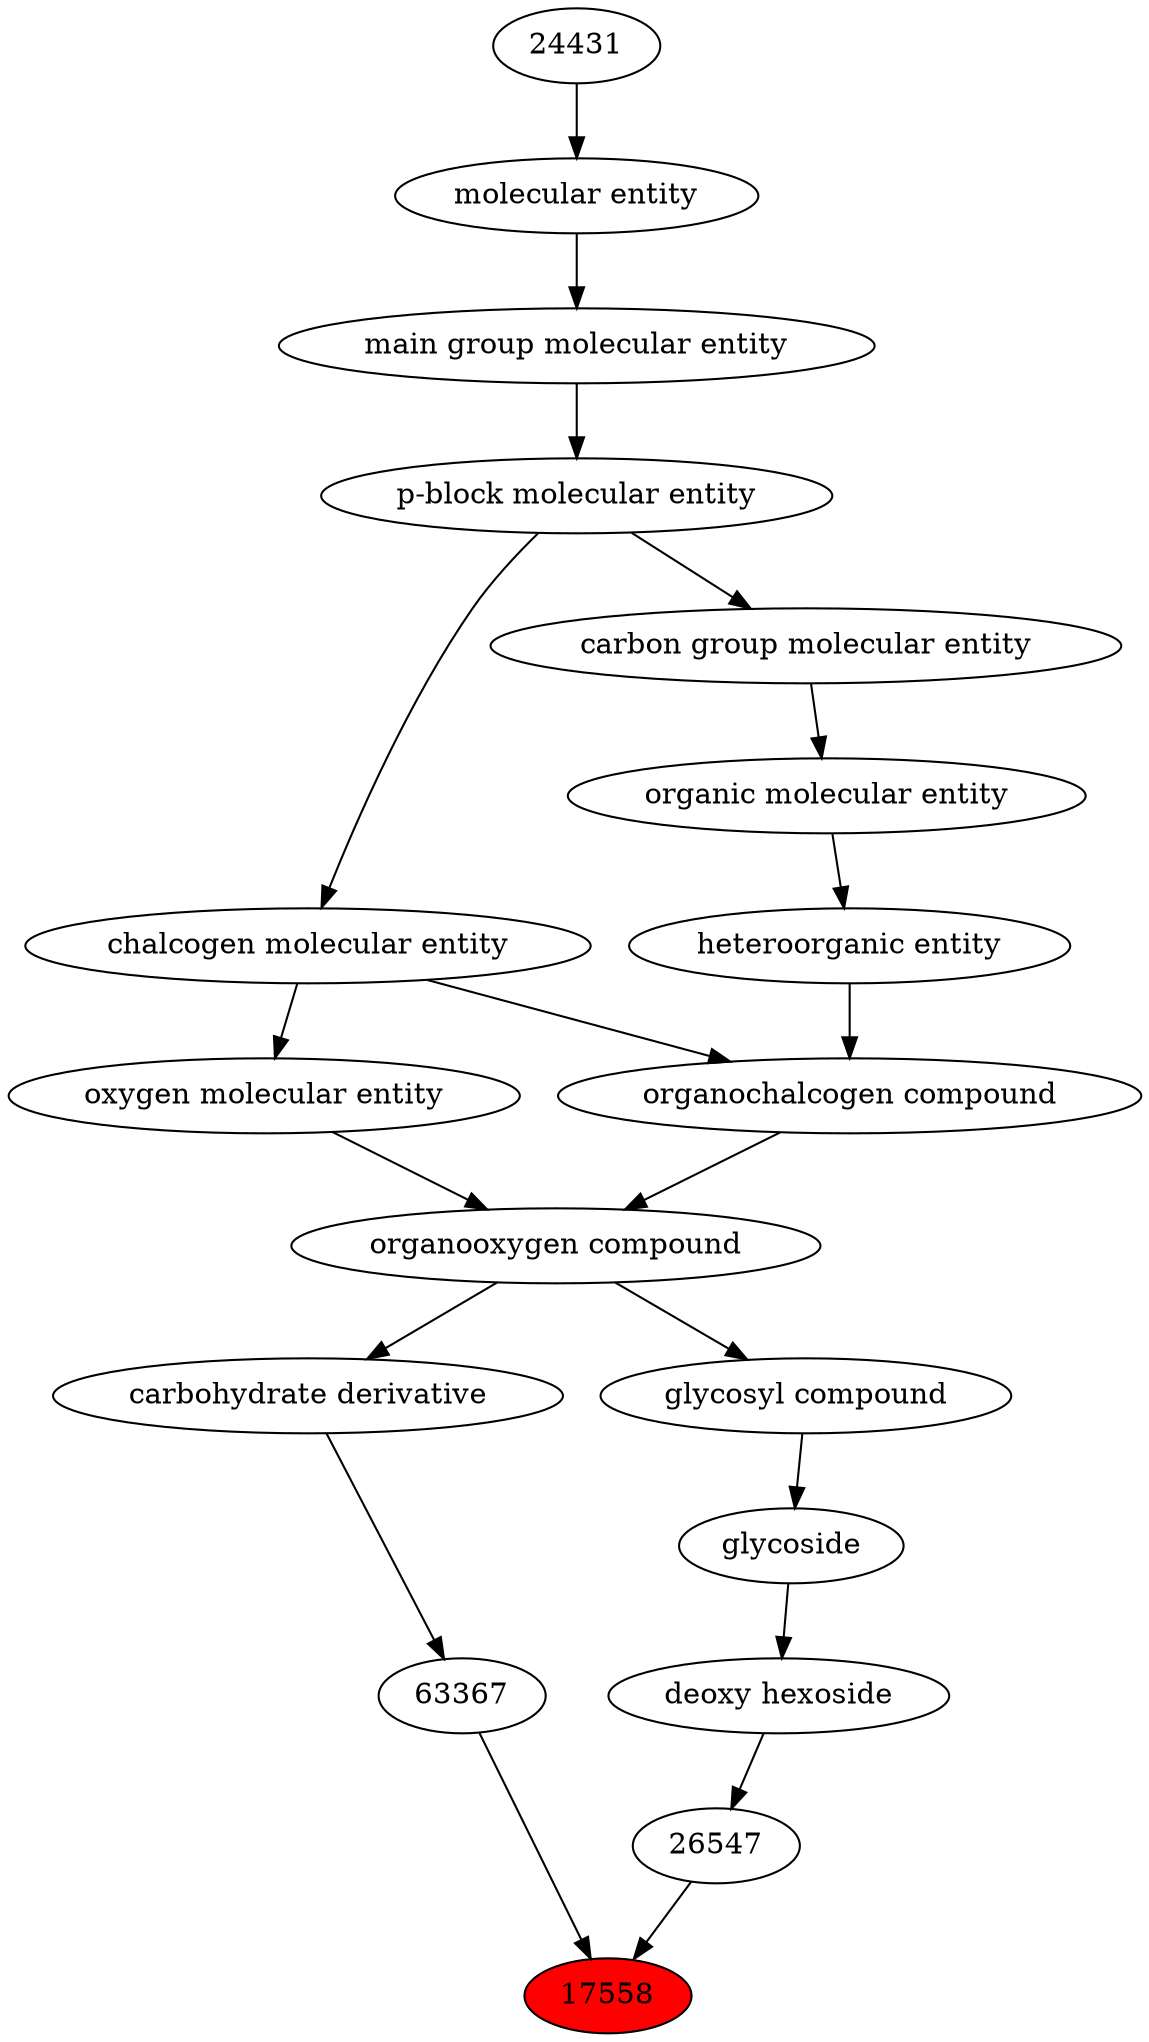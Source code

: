 digraph tree{ 
17558 [label="17558" fillcolor=red style=filled]
63367 -> 17558
26547 -> 17558
63367 [label="63367"]
63299 -> 63367
26547 [label="26547"]
35315 -> 26547
63299 [label="carbohydrate derivative"]
36963 -> 63299
35315 [label="deoxy hexoside"]
24400 -> 35315
36963 [label="organooxygen compound"]
36962 -> 36963
25806 -> 36963
24400 [label="glycoside"]
63161 -> 24400
36962 [label="organochalcogen compound"]
33285 -> 36962
33304 -> 36962
25806 [label="oxygen molecular entity"]
33304 -> 25806
63161 [label="glycosyl compound"]
36963 -> 63161
33285 [label="heteroorganic entity"]
50860 -> 33285
33304 [label="chalcogen molecular entity"]
33675 -> 33304
50860 [label="organic molecular entity"]
33582 -> 50860
33675 [label="p-block molecular entity"]
33579 -> 33675
33582 [label="carbon group molecular entity"]
33675 -> 33582
33579 [label="main group molecular entity"]
23367 -> 33579
23367 [label="molecular entity"]
24431 -> 23367
24431 [label="24431"]
}